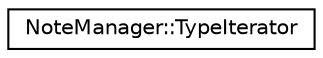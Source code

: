 digraph "Graphical Class Hierarchy"
{
  edge [fontname="Helvetica",fontsize="10",labelfontname="Helvetica",labelfontsize="10"];
  node [fontname="Helvetica",fontsize="10",shape=record];
  rankdir="LR";
  Node0 [label="NoteManager::TypeIterator",height=0.2,width=0.4,color="black", fillcolor="white", style="filled",URL="$class_note_manager_1_1_type_iterator.html",tooltip="Itérateur sur le d&#39;une d&#39;une note. "];
}
